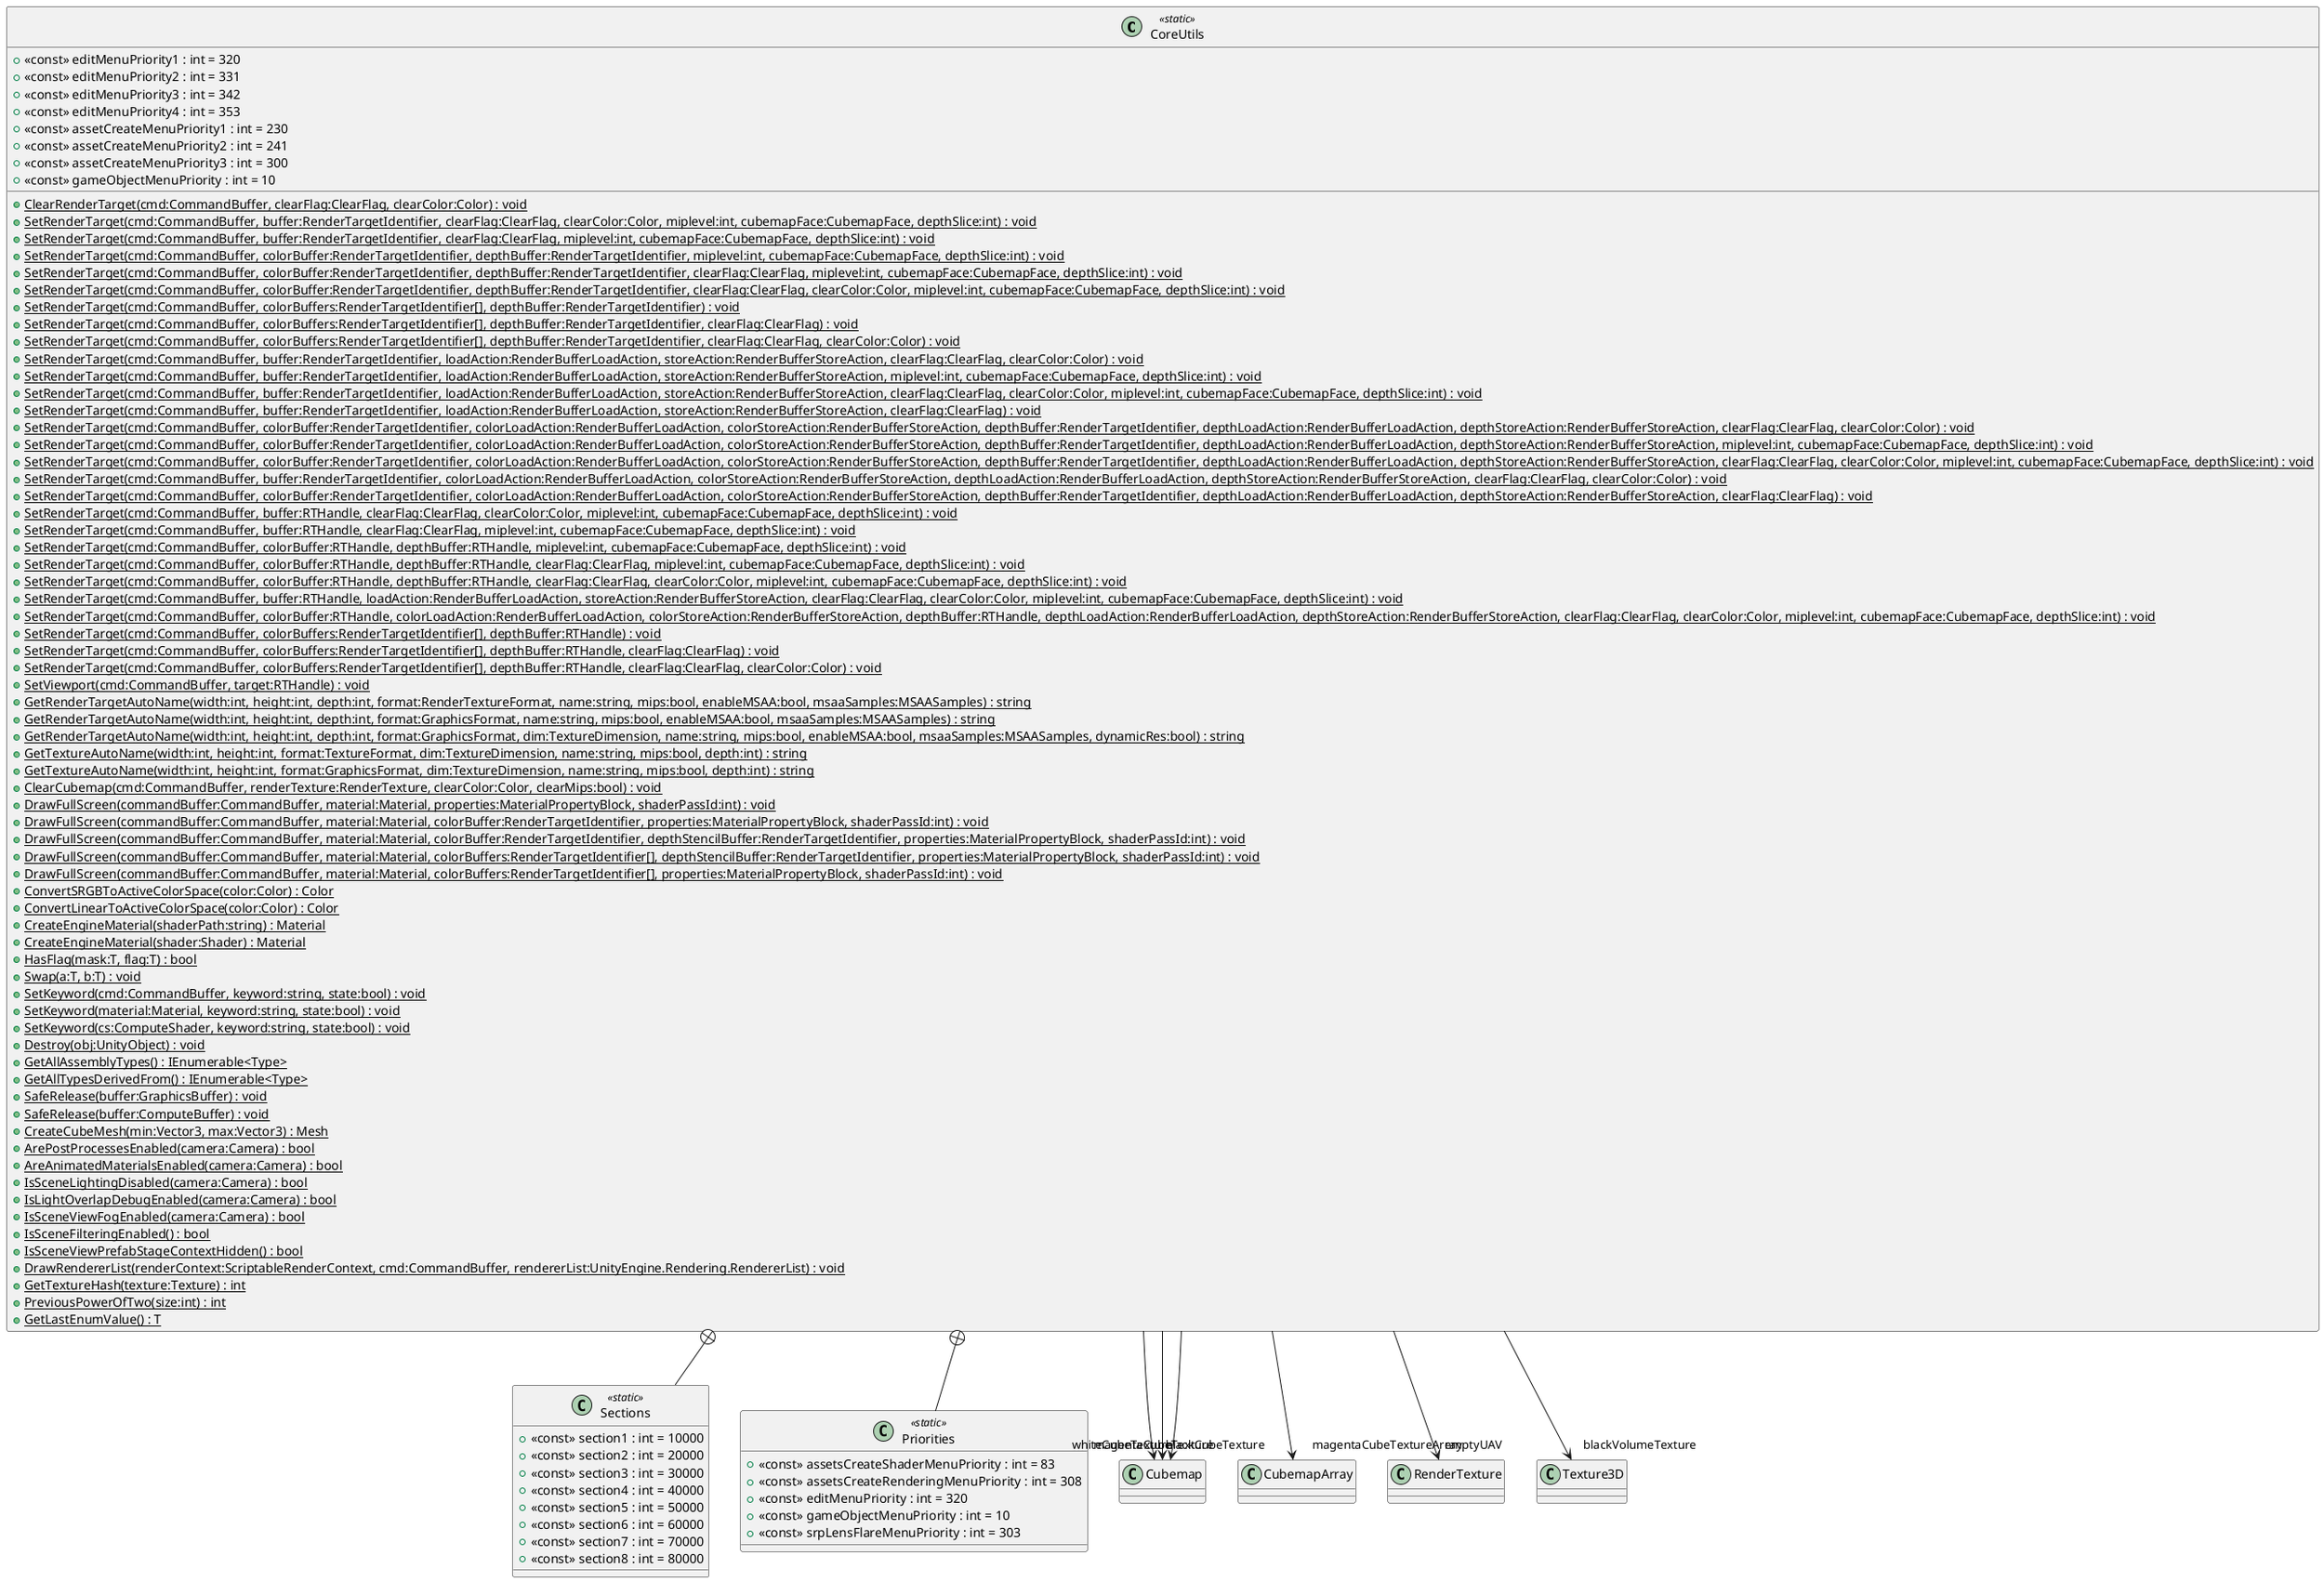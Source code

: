 @startuml
class CoreUtils <<static>> {
    + <<const>> editMenuPriority1 : int = 320
    + <<const>> editMenuPriority2 : int = 331
    + <<const>> editMenuPriority3 : int = 342
    + <<const>> editMenuPriority4 : int = 353
    + <<const>> assetCreateMenuPriority1 : int = 230
    + <<const>> assetCreateMenuPriority2 : int = 241
    + <<const>> assetCreateMenuPriority3 : int = 300
    + <<const>> gameObjectMenuPriority : int = 10
    + {static} ClearRenderTarget(cmd:CommandBuffer, clearFlag:ClearFlag, clearColor:Color) : void
    + {static} SetRenderTarget(cmd:CommandBuffer, buffer:RenderTargetIdentifier, clearFlag:ClearFlag, clearColor:Color, miplevel:int, cubemapFace:CubemapFace, depthSlice:int) : void
    + {static} SetRenderTarget(cmd:CommandBuffer, buffer:RenderTargetIdentifier, clearFlag:ClearFlag, miplevel:int, cubemapFace:CubemapFace, depthSlice:int) : void
    + {static} SetRenderTarget(cmd:CommandBuffer, colorBuffer:RenderTargetIdentifier, depthBuffer:RenderTargetIdentifier, miplevel:int, cubemapFace:CubemapFace, depthSlice:int) : void
    + {static} SetRenderTarget(cmd:CommandBuffer, colorBuffer:RenderTargetIdentifier, depthBuffer:RenderTargetIdentifier, clearFlag:ClearFlag, miplevel:int, cubemapFace:CubemapFace, depthSlice:int) : void
    + {static} SetRenderTarget(cmd:CommandBuffer, colorBuffer:RenderTargetIdentifier, depthBuffer:RenderTargetIdentifier, clearFlag:ClearFlag, clearColor:Color, miplevel:int, cubemapFace:CubemapFace, depthSlice:int) : void
    + {static} SetRenderTarget(cmd:CommandBuffer, colorBuffers:RenderTargetIdentifier[], depthBuffer:RenderTargetIdentifier) : void
    + {static} SetRenderTarget(cmd:CommandBuffer, colorBuffers:RenderTargetIdentifier[], depthBuffer:RenderTargetIdentifier, clearFlag:ClearFlag) : void
    + {static} SetRenderTarget(cmd:CommandBuffer, colorBuffers:RenderTargetIdentifier[], depthBuffer:RenderTargetIdentifier, clearFlag:ClearFlag, clearColor:Color) : void
    + {static} SetRenderTarget(cmd:CommandBuffer, buffer:RenderTargetIdentifier, loadAction:RenderBufferLoadAction, storeAction:RenderBufferStoreAction, clearFlag:ClearFlag, clearColor:Color) : void
    + {static} SetRenderTarget(cmd:CommandBuffer, buffer:RenderTargetIdentifier, loadAction:RenderBufferLoadAction, storeAction:RenderBufferStoreAction, miplevel:int, cubemapFace:CubemapFace, depthSlice:int) : void
    + {static} SetRenderTarget(cmd:CommandBuffer, buffer:RenderTargetIdentifier, loadAction:RenderBufferLoadAction, storeAction:RenderBufferStoreAction, clearFlag:ClearFlag, clearColor:Color, miplevel:int, cubemapFace:CubemapFace, depthSlice:int) : void
    + {static} SetRenderTarget(cmd:CommandBuffer, buffer:RenderTargetIdentifier, loadAction:RenderBufferLoadAction, storeAction:RenderBufferStoreAction, clearFlag:ClearFlag) : void
    + {static} SetRenderTarget(cmd:CommandBuffer, colorBuffer:RenderTargetIdentifier, colorLoadAction:RenderBufferLoadAction, colorStoreAction:RenderBufferStoreAction, depthBuffer:RenderTargetIdentifier, depthLoadAction:RenderBufferLoadAction, depthStoreAction:RenderBufferStoreAction, clearFlag:ClearFlag, clearColor:Color) : void
    + {static} SetRenderTarget(cmd:CommandBuffer, colorBuffer:RenderTargetIdentifier, colorLoadAction:RenderBufferLoadAction, colorStoreAction:RenderBufferStoreAction, depthBuffer:RenderTargetIdentifier, depthLoadAction:RenderBufferLoadAction, depthStoreAction:RenderBufferStoreAction, miplevel:int, cubemapFace:CubemapFace, depthSlice:int) : void
    + {static} SetRenderTarget(cmd:CommandBuffer, colorBuffer:RenderTargetIdentifier, colorLoadAction:RenderBufferLoadAction, colorStoreAction:RenderBufferStoreAction, depthBuffer:RenderTargetIdentifier, depthLoadAction:RenderBufferLoadAction, depthStoreAction:RenderBufferStoreAction, clearFlag:ClearFlag, clearColor:Color, miplevel:int, cubemapFace:CubemapFace, depthSlice:int) : void
    + {static} SetRenderTarget(cmd:CommandBuffer, buffer:RenderTargetIdentifier, colorLoadAction:RenderBufferLoadAction, colorStoreAction:RenderBufferStoreAction, depthLoadAction:RenderBufferLoadAction, depthStoreAction:RenderBufferStoreAction, clearFlag:ClearFlag, clearColor:Color) : void
    + {static} SetRenderTarget(cmd:CommandBuffer, colorBuffer:RenderTargetIdentifier, colorLoadAction:RenderBufferLoadAction, colorStoreAction:RenderBufferStoreAction, depthBuffer:RenderTargetIdentifier, depthLoadAction:RenderBufferLoadAction, depthStoreAction:RenderBufferStoreAction, clearFlag:ClearFlag) : void
    + {static} SetRenderTarget(cmd:CommandBuffer, buffer:RTHandle, clearFlag:ClearFlag, clearColor:Color, miplevel:int, cubemapFace:CubemapFace, depthSlice:int) : void
    + {static} SetRenderTarget(cmd:CommandBuffer, buffer:RTHandle, clearFlag:ClearFlag, miplevel:int, cubemapFace:CubemapFace, depthSlice:int) : void
    + {static} SetRenderTarget(cmd:CommandBuffer, colorBuffer:RTHandle, depthBuffer:RTHandle, miplevel:int, cubemapFace:CubemapFace, depthSlice:int) : void
    + {static} SetRenderTarget(cmd:CommandBuffer, colorBuffer:RTHandle, depthBuffer:RTHandle, clearFlag:ClearFlag, miplevel:int, cubemapFace:CubemapFace, depthSlice:int) : void
    + {static} SetRenderTarget(cmd:CommandBuffer, colorBuffer:RTHandle, depthBuffer:RTHandle, clearFlag:ClearFlag, clearColor:Color, miplevel:int, cubemapFace:CubemapFace, depthSlice:int) : void
    + {static} SetRenderTarget(cmd:CommandBuffer, buffer:RTHandle, loadAction:RenderBufferLoadAction, storeAction:RenderBufferStoreAction, clearFlag:ClearFlag, clearColor:Color, miplevel:int, cubemapFace:CubemapFace, depthSlice:int) : void
    + {static} SetRenderTarget(cmd:CommandBuffer, colorBuffer:RTHandle, colorLoadAction:RenderBufferLoadAction, colorStoreAction:RenderBufferStoreAction, depthBuffer:RTHandle, depthLoadAction:RenderBufferLoadAction, depthStoreAction:RenderBufferStoreAction, clearFlag:ClearFlag, clearColor:Color, miplevel:int, cubemapFace:CubemapFace, depthSlice:int) : void
    + {static} SetRenderTarget(cmd:CommandBuffer, colorBuffers:RenderTargetIdentifier[], depthBuffer:RTHandle) : void
    + {static} SetRenderTarget(cmd:CommandBuffer, colorBuffers:RenderTargetIdentifier[], depthBuffer:RTHandle, clearFlag:ClearFlag) : void
    + {static} SetRenderTarget(cmd:CommandBuffer, colorBuffers:RenderTargetIdentifier[], depthBuffer:RTHandle, clearFlag:ClearFlag, clearColor:Color) : void
    + {static} SetViewport(cmd:CommandBuffer, target:RTHandle) : void
    + {static} GetRenderTargetAutoName(width:int, height:int, depth:int, format:RenderTextureFormat, name:string, mips:bool, enableMSAA:bool, msaaSamples:MSAASamples) : string
    + {static} GetRenderTargetAutoName(width:int, height:int, depth:int, format:GraphicsFormat, name:string, mips:bool, enableMSAA:bool, msaaSamples:MSAASamples) : string
    + {static} GetRenderTargetAutoName(width:int, height:int, depth:int, format:GraphicsFormat, dim:TextureDimension, name:string, mips:bool, enableMSAA:bool, msaaSamples:MSAASamples, dynamicRes:bool) : string
    + {static} GetTextureAutoName(width:int, height:int, format:TextureFormat, dim:TextureDimension, name:string, mips:bool, depth:int) : string
    + {static} GetTextureAutoName(width:int, height:int, format:GraphicsFormat, dim:TextureDimension, name:string, mips:bool, depth:int) : string
    + {static} ClearCubemap(cmd:CommandBuffer, renderTexture:RenderTexture, clearColor:Color, clearMips:bool) : void
    + {static} DrawFullScreen(commandBuffer:CommandBuffer, material:Material, properties:MaterialPropertyBlock, shaderPassId:int) : void
    + {static} DrawFullScreen(commandBuffer:CommandBuffer, material:Material, colorBuffer:RenderTargetIdentifier, properties:MaterialPropertyBlock, shaderPassId:int) : void
    + {static} DrawFullScreen(commandBuffer:CommandBuffer, material:Material, colorBuffer:RenderTargetIdentifier, depthStencilBuffer:RenderTargetIdentifier, properties:MaterialPropertyBlock, shaderPassId:int) : void
    + {static} DrawFullScreen(commandBuffer:CommandBuffer, material:Material, colorBuffers:RenderTargetIdentifier[], depthStencilBuffer:RenderTargetIdentifier, properties:MaterialPropertyBlock, shaderPassId:int) : void
    + {static} DrawFullScreen(commandBuffer:CommandBuffer, material:Material, colorBuffers:RenderTargetIdentifier[], properties:MaterialPropertyBlock, shaderPassId:int) : void
    + {static} ConvertSRGBToActiveColorSpace(color:Color) : Color
    + {static} ConvertLinearToActiveColorSpace(color:Color) : Color
    + {static} CreateEngineMaterial(shaderPath:string) : Material
    + {static} CreateEngineMaterial(shader:Shader) : Material
    + {static} HasFlag(mask:T, flag:T) : bool
    + {static} Swap(a:T, b:T) : void
    + {static} SetKeyword(cmd:CommandBuffer, keyword:string, state:bool) : void
    + {static} SetKeyword(material:Material, keyword:string, state:bool) : void
    + {static} SetKeyword(cs:ComputeShader, keyword:string, state:bool) : void
    + {static} Destroy(obj:UnityObject) : void
    + {static} GetAllAssemblyTypes() : IEnumerable<Type>
    + {static} GetAllTypesDerivedFrom() : IEnumerable<Type>
    + {static} SafeRelease(buffer:GraphicsBuffer) : void
    + {static} SafeRelease(buffer:ComputeBuffer) : void
    + {static} CreateCubeMesh(min:Vector3, max:Vector3) : Mesh
    + {static} ArePostProcessesEnabled(camera:Camera) : bool
    + {static} AreAnimatedMaterialsEnabled(camera:Camera) : bool
    + {static} IsSceneLightingDisabled(camera:Camera) : bool
    + {static} IsLightOverlapDebugEnabled(camera:Camera) : bool
    + {static} IsSceneViewFogEnabled(camera:Camera) : bool
    + {static} IsSceneFilteringEnabled() : bool
    + {static} IsSceneViewPrefabStageContextHidden() : bool
    + {static} DrawRendererList(renderContext:ScriptableRenderContext, cmd:CommandBuffer, rendererList:UnityEngine.Rendering.RendererList) : void
    + {static} GetTextureHash(texture:Texture) : int
    + {static} PreviousPowerOfTwo(size:int) : int
    + {static} GetLastEnumValue() : T
}
class Sections <<static>> {
    + <<const>> section1 : int = 10000
    + <<const>> section2 : int = 20000
    + <<const>> section3 : int = 30000
    + <<const>> section4 : int = 40000
    + <<const>> section5 : int = 50000
    + <<const>> section6 : int = 60000
    + <<const>> section7 : int = 70000
    + <<const>> section8 : int = 80000
}
class Priorities <<static>> {
    + <<const>> assetsCreateShaderMenuPriority : int = 83
    + <<const>> assetsCreateRenderingMenuPriority : int = 308
    + <<const>> editMenuPriority : int = 320
    + <<const>> gameObjectMenuPriority : int = 10
    + <<const>> srpLensFlareMenuPriority : int = 303
}
CoreUtils --> "blackCubeTexture" Cubemap
CoreUtils --> "magentaCubeTexture" Cubemap
CoreUtils --> "magentaCubeTextureArray" CubemapArray
CoreUtils --> "whiteCubeTexture" Cubemap
CoreUtils --> "emptyUAV" RenderTexture
CoreUtils --> "blackVolumeTexture" Texture3D
CoreUtils +-- Sections
CoreUtils +-- Priorities
@enduml
